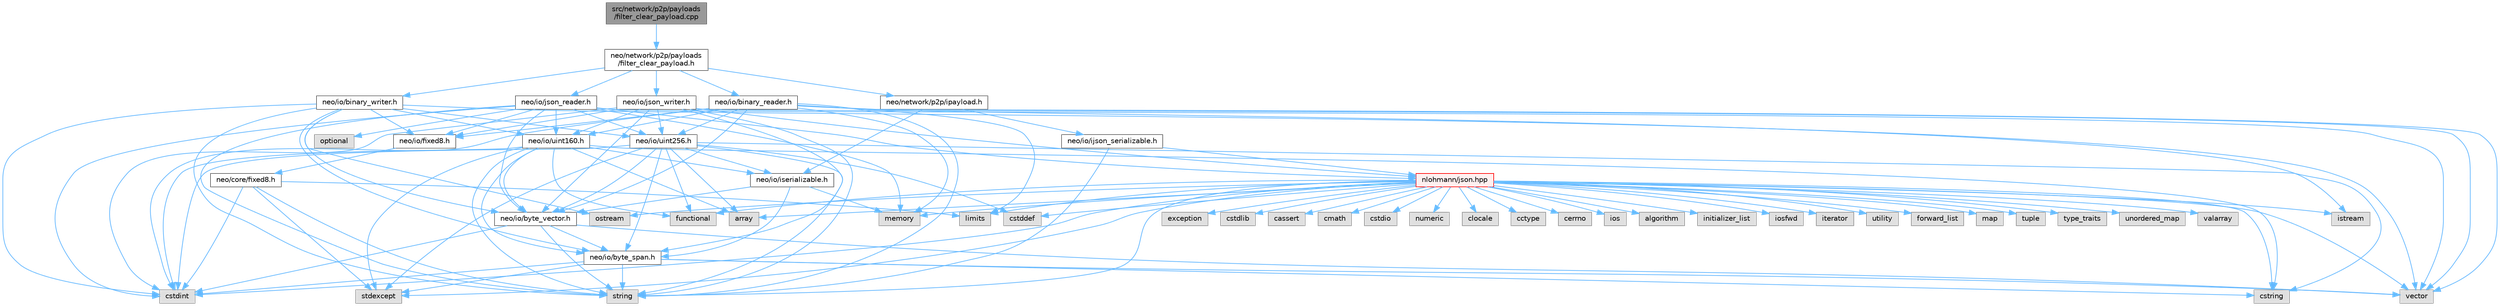 digraph "src/network/p2p/payloads/filter_clear_payload.cpp"
{
 // LATEX_PDF_SIZE
  bgcolor="transparent";
  edge [fontname=Helvetica,fontsize=10,labelfontname=Helvetica,labelfontsize=10];
  node [fontname=Helvetica,fontsize=10,shape=box,height=0.2,width=0.4];
  Node1 [id="Node000001",label="src/network/p2p/payloads\l/filter_clear_payload.cpp",height=0.2,width=0.4,color="gray40", fillcolor="grey60", style="filled", fontcolor="black",tooltip=" "];
  Node1 -> Node2 [id="edge118_Node000001_Node000002",color="steelblue1",style="solid",tooltip=" "];
  Node2 [id="Node000002",label="neo/network/p2p/payloads\l/filter_clear_payload.h",height=0.2,width=0.4,color="grey40", fillcolor="white", style="filled",URL="$filter__clear__payload_8h.html",tooltip=" "];
  Node2 -> Node3 [id="edge119_Node000002_Node000003",color="steelblue1",style="solid",tooltip=" "];
  Node3 [id="Node000003",label="neo/io/binary_reader.h",height=0.2,width=0.4,color="grey40", fillcolor="white", style="filled",URL="$binary__reader_8h.html",tooltip=" "];
  Node3 -> Node4 [id="edge120_Node000003_Node000004",color="steelblue1",style="solid",tooltip=" "];
  Node4 [id="Node000004",label="neo/io/byte_vector.h",height=0.2,width=0.4,color="grey40", fillcolor="white", style="filled",URL="$io_2byte__vector_8h.html",tooltip=" "];
  Node4 -> Node5 [id="edge121_Node000004_Node000005",color="steelblue1",style="solid",tooltip=" "];
  Node5 [id="Node000005",label="neo/io/byte_span.h",height=0.2,width=0.4,color="grey40", fillcolor="white", style="filled",URL="$io_2byte__span_8h.html",tooltip=" "];
  Node5 -> Node6 [id="edge122_Node000005_Node000006",color="steelblue1",style="solid",tooltip=" "];
  Node6 [id="Node000006",label="cstdint",height=0.2,width=0.4,color="grey60", fillcolor="#E0E0E0", style="filled",tooltip=" "];
  Node5 -> Node7 [id="edge123_Node000005_Node000007",color="steelblue1",style="solid",tooltip=" "];
  Node7 [id="Node000007",label="cstring",height=0.2,width=0.4,color="grey60", fillcolor="#E0E0E0", style="filled",tooltip=" "];
  Node5 -> Node8 [id="edge124_Node000005_Node000008",color="steelblue1",style="solid",tooltip=" "];
  Node8 [id="Node000008",label="stdexcept",height=0.2,width=0.4,color="grey60", fillcolor="#E0E0E0", style="filled",tooltip=" "];
  Node5 -> Node9 [id="edge125_Node000005_Node000009",color="steelblue1",style="solid",tooltip=" "];
  Node9 [id="Node000009",label="string",height=0.2,width=0.4,color="grey60", fillcolor="#E0E0E0", style="filled",tooltip=" "];
  Node5 -> Node10 [id="edge126_Node000005_Node000010",color="steelblue1",style="solid",tooltip=" "];
  Node10 [id="Node000010",label="vector",height=0.2,width=0.4,color="grey60", fillcolor="#E0E0E0", style="filled",tooltip=" "];
  Node4 -> Node6 [id="edge127_Node000004_Node000006",color="steelblue1",style="solid",tooltip=" "];
  Node4 -> Node9 [id="edge128_Node000004_Node000009",color="steelblue1",style="solid",tooltip=" "];
  Node4 -> Node10 [id="edge129_Node000004_Node000010",color="steelblue1",style="solid",tooltip=" "];
  Node3 -> Node11 [id="edge130_Node000003_Node000011",color="steelblue1",style="solid",tooltip=" "];
  Node11 [id="Node000011",label="neo/io/fixed8.h",height=0.2,width=0.4,color="grey40", fillcolor="white", style="filled",URL="$io_2fixed8_8h.html",tooltip=" "];
  Node11 -> Node12 [id="edge131_Node000011_Node000012",color="steelblue1",style="solid",tooltip=" "];
  Node12 [id="Node000012",label="neo/core/fixed8.h",height=0.2,width=0.4,color="grey40", fillcolor="white", style="filled",URL="$core_2fixed8_8h.html",tooltip=" "];
  Node12 -> Node6 [id="edge132_Node000012_Node000006",color="steelblue1",style="solid",tooltip=" "];
  Node12 -> Node13 [id="edge133_Node000012_Node000013",color="steelblue1",style="solid",tooltip=" "];
  Node13 [id="Node000013",label="limits",height=0.2,width=0.4,color="grey60", fillcolor="#E0E0E0", style="filled",tooltip=" "];
  Node12 -> Node8 [id="edge134_Node000012_Node000008",color="steelblue1",style="solid",tooltip=" "];
  Node12 -> Node9 [id="edge135_Node000012_Node000009",color="steelblue1",style="solid",tooltip=" "];
  Node3 -> Node14 [id="edge136_Node000003_Node000014",color="steelblue1",style="solid",tooltip=" "];
  Node14 [id="Node000014",label="neo/io/uint160.h",height=0.2,width=0.4,color="grey40", fillcolor="white", style="filled",URL="$uint160_8h.html",tooltip=" "];
  Node14 -> Node5 [id="edge137_Node000014_Node000005",color="steelblue1",style="solid",tooltip=" "];
  Node14 -> Node4 [id="edge138_Node000014_Node000004",color="steelblue1",style="solid",tooltip=" "];
  Node14 -> Node15 [id="edge139_Node000014_Node000015",color="steelblue1",style="solid",tooltip=" "];
  Node15 [id="Node000015",label="neo/io/iserializable.h",height=0.2,width=0.4,color="grey40", fillcolor="white", style="filled",URL="$iserializable_8h.html",tooltip=" "];
  Node15 -> Node5 [id="edge140_Node000015_Node000005",color="steelblue1",style="solid",tooltip=" "];
  Node15 -> Node4 [id="edge141_Node000015_Node000004",color="steelblue1",style="solid",tooltip=" "];
  Node15 -> Node16 [id="edge142_Node000015_Node000016",color="steelblue1",style="solid",tooltip=" "];
  Node16 [id="Node000016",label="memory",height=0.2,width=0.4,color="grey60", fillcolor="#E0E0E0", style="filled",tooltip=" "];
  Node14 -> Node17 [id="edge143_Node000014_Node000017",color="steelblue1",style="solid",tooltip=" "];
  Node17 [id="Node000017",label="array",height=0.2,width=0.4,color="grey60", fillcolor="#E0E0E0", style="filled",tooltip=" "];
  Node14 -> Node6 [id="edge144_Node000014_Node000006",color="steelblue1",style="solid",tooltip=" "];
  Node14 -> Node7 [id="edge145_Node000014_Node000007",color="steelblue1",style="solid",tooltip=" "];
  Node14 -> Node18 [id="edge146_Node000014_Node000018",color="steelblue1",style="solid",tooltip=" "];
  Node18 [id="Node000018",label="functional",height=0.2,width=0.4,color="grey60", fillcolor="#E0E0E0", style="filled",tooltip=" "];
  Node14 -> Node8 [id="edge147_Node000014_Node000008",color="steelblue1",style="solid",tooltip=" "];
  Node14 -> Node9 [id="edge148_Node000014_Node000009",color="steelblue1",style="solid",tooltip=" "];
  Node3 -> Node19 [id="edge149_Node000003_Node000019",color="steelblue1",style="solid",tooltip=" "];
  Node19 [id="Node000019",label="neo/io/uint256.h",height=0.2,width=0.4,color="grey40", fillcolor="white", style="filled",URL="$uint256_8h.html",tooltip=" "];
  Node19 -> Node5 [id="edge150_Node000019_Node000005",color="steelblue1",style="solid",tooltip=" "];
  Node19 -> Node4 [id="edge151_Node000019_Node000004",color="steelblue1",style="solid",tooltip=" "];
  Node19 -> Node15 [id="edge152_Node000019_Node000015",color="steelblue1",style="solid",tooltip=" "];
  Node19 -> Node17 [id="edge153_Node000019_Node000017",color="steelblue1",style="solid",tooltip=" "];
  Node19 -> Node20 [id="edge154_Node000019_Node000020",color="steelblue1",style="solid",tooltip=" "];
  Node20 [id="Node000020",label="cstddef",height=0.2,width=0.4,color="grey60", fillcolor="#E0E0E0", style="filled",tooltip=" "];
  Node19 -> Node6 [id="edge155_Node000019_Node000006",color="steelblue1",style="solid",tooltip=" "];
  Node19 -> Node7 [id="edge156_Node000019_Node000007",color="steelblue1",style="solid",tooltip=" "];
  Node19 -> Node18 [id="edge157_Node000019_Node000018",color="steelblue1",style="solid",tooltip=" "];
  Node19 -> Node8 [id="edge158_Node000019_Node000008",color="steelblue1",style="solid",tooltip=" "];
  Node19 -> Node9 [id="edge159_Node000019_Node000009",color="steelblue1",style="solid",tooltip=" "];
  Node3 -> Node6 [id="edge160_Node000003_Node000006",color="steelblue1",style="solid",tooltip=" "];
  Node3 -> Node21 [id="edge161_Node000003_Node000021",color="steelblue1",style="solid",tooltip=" "];
  Node21 [id="Node000021",label="istream",height=0.2,width=0.4,color="grey60", fillcolor="#E0E0E0", style="filled",tooltip=" "];
  Node3 -> Node13 [id="edge162_Node000003_Node000013",color="steelblue1",style="solid",tooltip=" "];
  Node3 -> Node16 [id="edge163_Node000003_Node000016",color="steelblue1",style="solid",tooltip=" "];
  Node3 -> Node9 [id="edge164_Node000003_Node000009",color="steelblue1",style="solid",tooltip=" "];
  Node3 -> Node10 [id="edge165_Node000003_Node000010",color="steelblue1",style="solid",tooltip=" "];
  Node2 -> Node22 [id="edge166_Node000002_Node000022",color="steelblue1",style="solid",tooltip=" "];
  Node22 [id="Node000022",label="neo/io/binary_writer.h",height=0.2,width=0.4,color="grey40", fillcolor="white", style="filled",URL="$binary__writer_8h.html",tooltip=" "];
  Node22 -> Node5 [id="edge167_Node000022_Node000005",color="steelblue1",style="solid",tooltip=" "];
  Node22 -> Node4 [id="edge168_Node000022_Node000004",color="steelblue1",style="solid",tooltip=" "];
  Node22 -> Node11 [id="edge169_Node000022_Node000011",color="steelblue1",style="solid",tooltip=" "];
  Node22 -> Node14 [id="edge170_Node000022_Node000014",color="steelblue1",style="solid",tooltip=" "];
  Node22 -> Node19 [id="edge171_Node000022_Node000019",color="steelblue1",style="solid",tooltip=" "];
  Node22 -> Node6 [id="edge172_Node000022_Node000006",color="steelblue1",style="solid",tooltip=" "];
  Node22 -> Node23 [id="edge173_Node000022_Node000023",color="steelblue1",style="solid",tooltip=" "];
  Node23 [id="Node000023",label="ostream",height=0.2,width=0.4,color="grey60", fillcolor="#E0E0E0", style="filled",tooltip=" "];
  Node22 -> Node9 [id="edge174_Node000022_Node000009",color="steelblue1",style="solid",tooltip=" "];
  Node22 -> Node10 [id="edge175_Node000022_Node000010",color="steelblue1",style="solid",tooltip=" "];
  Node2 -> Node24 [id="edge176_Node000002_Node000024",color="steelblue1",style="solid",tooltip=" "];
  Node24 [id="Node000024",label="neo/io/json_reader.h",height=0.2,width=0.4,color="grey40", fillcolor="white", style="filled",URL="$json__reader_8h.html",tooltip=" "];
  Node24 -> Node4 [id="edge177_Node000024_Node000004",color="steelblue1",style="solid",tooltip=" "];
  Node24 -> Node11 [id="edge178_Node000024_Node000011",color="steelblue1",style="solid",tooltip=" "];
  Node24 -> Node14 [id="edge179_Node000024_Node000014",color="steelblue1",style="solid",tooltip=" "];
  Node24 -> Node19 [id="edge180_Node000024_Node000019",color="steelblue1",style="solid",tooltip=" "];
  Node24 -> Node6 [id="edge181_Node000024_Node000006",color="steelblue1",style="solid",tooltip=" "];
  Node24 -> Node16 [id="edge182_Node000024_Node000016",color="steelblue1",style="solid",tooltip=" "];
  Node24 -> Node25 [id="edge183_Node000024_Node000025",color="steelblue1",style="solid",tooltip=" "];
  Node25 [id="Node000025",label="nlohmann/json.hpp",height=0.2,width=0.4,color="red", fillcolor="#FFF0F0", style="filled",URL="$json_8hpp.html",tooltip=" "];
  Node25 -> Node26 [id="edge184_Node000025_Node000026",color="steelblue1",style="solid",tooltip=" "];
  Node26 [id="Node000026",label="algorithm",height=0.2,width=0.4,color="grey60", fillcolor="#E0E0E0", style="filled",tooltip=" "];
  Node25 -> Node20 [id="edge185_Node000025_Node000020",color="steelblue1",style="solid",tooltip=" "];
  Node25 -> Node18 [id="edge186_Node000025_Node000018",color="steelblue1",style="solid",tooltip=" "];
  Node25 -> Node27 [id="edge187_Node000025_Node000027",color="steelblue1",style="solid",tooltip=" "];
  Node27 [id="Node000027",label="initializer_list",height=0.2,width=0.4,color="grey60", fillcolor="#E0E0E0", style="filled",tooltip=" "];
  Node25 -> Node28 [id="edge188_Node000025_Node000028",color="steelblue1",style="solid",tooltip=" "];
  Node28 [id="Node000028",label="iosfwd",height=0.2,width=0.4,color="grey60", fillcolor="#E0E0E0", style="filled",tooltip=" "];
  Node25 -> Node29 [id="edge189_Node000025_Node000029",color="steelblue1",style="solid",tooltip=" "];
  Node29 [id="Node000029",label="iterator",height=0.2,width=0.4,color="grey60", fillcolor="#E0E0E0", style="filled",tooltip=" "];
  Node25 -> Node16 [id="edge190_Node000025_Node000016",color="steelblue1",style="solid",tooltip=" "];
  Node25 -> Node9 [id="edge191_Node000025_Node000009",color="steelblue1",style="solid",tooltip=" "];
  Node25 -> Node30 [id="edge192_Node000025_Node000030",color="steelblue1",style="solid",tooltip=" "];
  Node30 [id="Node000030",label="utility",height=0.2,width=0.4,color="grey60", fillcolor="#E0E0E0", style="filled",tooltip=" "];
  Node25 -> Node10 [id="edge193_Node000025_Node000010",color="steelblue1",style="solid",tooltip=" "];
  Node25 -> Node17 [id="edge194_Node000025_Node000017",color="steelblue1",style="solid",tooltip=" "];
  Node25 -> Node31 [id="edge195_Node000025_Node000031",color="steelblue1",style="solid",tooltip=" "];
  Node31 [id="Node000031",label="forward_list",height=0.2,width=0.4,color="grey60", fillcolor="#E0E0E0", style="filled",tooltip=" "];
  Node25 -> Node32 [id="edge196_Node000025_Node000032",color="steelblue1",style="solid",tooltip=" "];
  Node32 [id="Node000032",label="map",height=0.2,width=0.4,color="grey60", fillcolor="#E0E0E0", style="filled",tooltip=" "];
  Node25 -> Node33 [id="edge197_Node000025_Node000033",color="steelblue1",style="solid",tooltip=" "];
  Node33 [id="Node000033",label="tuple",height=0.2,width=0.4,color="grey60", fillcolor="#E0E0E0", style="filled",tooltip=" "];
  Node25 -> Node34 [id="edge198_Node000025_Node000034",color="steelblue1",style="solid",tooltip=" "];
  Node34 [id="Node000034",label="type_traits",height=0.2,width=0.4,color="grey60", fillcolor="#E0E0E0", style="filled",tooltip=" "];
  Node25 -> Node35 [id="edge199_Node000025_Node000035",color="steelblue1",style="solid",tooltip=" "];
  Node35 [id="Node000035",label="unordered_map",height=0.2,width=0.4,color="grey60", fillcolor="#E0E0E0", style="filled",tooltip=" "];
  Node25 -> Node36 [id="edge200_Node000025_Node000036",color="steelblue1",style="solid",tooltip=" "];
  Node36 [id="Node000036",label="valarray",height=0.2,width=0.4,color="grey60", fillcolor="#E0E0E0", style="filled",tooltip=" "];
  Node25 -> Node37 [id="edge201_Node000025_Node000037",color="steelblue1",style="solid",tooltip=" "];
  Node37 [id="Node000037",label="exception",height=0.2,width=0.4,color="grey60", fillcolor="#E0E0E0", style="filled",tooltip=" "];
  Node25 -> Node8 [id="edge202_Node000025_Node000008",color="steelblue1",style="solid",tooltip=" "];
  Node25 -> Node6 [id="edge203_Node000025_Node000006",color="steelblue1",style="solid",tooltip=" "];
  Node25 -> Node38 [id="edge204_Node000025_Node000038",color="steelblue1",style="solid",tooltip=" "];
  Node38 [id="Node000038",label="cstdlib",height=0.2,width=0.4,color="grey60", fillcolor="#E0E0E0", style="filled",tooltip=" "];
  Node25 -> Node39 [id="edge205_Node000025_Node000039",color="steelblue1",style="solid",tooltip=" "];
  Node39 [id="Node000039",label="cassert",height=0.2,width=0.4,color="grey60", fillcolor="#E0E0E0", style="filled",tooltip=" "];
  Node25 -> Node13 [id="edge206_Node000025_Node000013",color="steelblue1",style="solid",tooltip=" "];
  Node25 -> Node7 [id="edge207_Node000025_Node000007",color="steelblue1",style="solid",tooltip=" "];
  Node25 -> Node40 [id="edge208_Node000025_Node000040",color="steelblue1",style="solid",tooltip=" "];
  Node40 [id="Node000040",label="cmath",height=0.2,width=0.4,color="grey60", fillcolor="#E0E0E0", style="filled",tooltip=" "];
  Node25 -> Node41 [id="edge209_Node000025_Node000041",color="steelblue1",style="solid",tooltip=" "];
  Node41 [id="Node000041",label="cstdio",height=0.2,width=0.4,color="grey60", fillcolor="#E0E0E0", style="filled",tooltip=" "];
  Node25 -> Node42 [id="edge210_Node000025_Node000042",color="steelblue1",style="solid",tooltip=" "];
  Node42 [id="Node000042",label="numeric",height=0.2,width=0.4,color="grey60", fillcolor="#E0E0E0", style="filled",tooltip=" "];
  Node25 -> Node21 [id="edge211_Node000025_Node000021",color="steelblue1",style="solid",tooltip=" "];
  Node25 -> Node43 [id="edge212_Node000025_Node000043",color="steelblue1",style="solid",tooltip=" "];
  Node43 [id="Node000043",label="clocale",height=0.2,width=0.4,color="grey60", fillcolor="#E0E0E0", style="filled",tooltip=" "];
  Node25 -> Node44 [id="edge213_Node000025_Node000044",color="steelblue1",style="solid",tooltip=" "];
  Node44 [id="Node000044",label="cctype",height=0.2,width=0.4,color="grey60", fillcolor="#E0E0E0", style="filled",tooltip=" "];
  Node25 -> Node45 [id="edge214_Node000025_Node000045",color="steelblue1",style="solid",tooltip=" "];
  Node45 [id="Node000045",label="cerrno",height=0.2,width=0.4,color="grey60", fillcolor="#E0E0E0", style="filled",tooltip=" "];
  Node25 -> Node46 [id="edge215_Node000025_Node000046",color="steelblue1",style="solid",tooltip=" "];
  Node46 [id="Node000046",label="ios",height=0.2,width=0.4,color="grey60", fillcolor="#E0E0E0", style="filled",tooltip=" "];
  Node25 -> Node23 [id="edge216_Node000025_Node000023",color="steelblue1",style="solid",tooltip=" "];
  Node24 -> Node48 [id="edge217_Node000024_Node000048",color="steelblue1",style="solid",tooltip=" "];
  Node48 [id="Node000048",label="optional",height=0.2,width=0.4,color="grey60", fillcolor="#E0E0E0", style="filled",tooltip=" "];
  Node24 -> Node9 [id="edge218_Node000024_Node000009",color="steelblue1",style="solid",tooltip=" "];
  Node24 -> Node10 [id="edge219_Node000024_Node000010",color="steelblue1",style="solid",tooltip=" "];
  Node2 -> Node49 [id="edge220_Node000002_Node000049",color="steelblue1",style="solid",tooltip=" "];
  Node49 [id="Node000049",label="neo/io/json_writer.h",height=0.2,width=0.4,color="grey40", fillcolor="white", style="filled",URL="$json__writer_8h.html",tooltip=" "];
  Node49 -> Node5 [id="edge221_Node000049_Node000005",color="steelblue1",style="solid",tooltip=" "];
  Node49 -> Node4 [id="edge222_Node000049_Node000004",color="steelblue1",style="solid",tooltip=" "];
  Node49 -> Node11 [id="edge223_Node000049_Node000011",color="steelblue1",style="solid",tooltip=" "];
  Node49 -> Node14 [id="edge224_Node000049_Node000014",color="steelblue1",style="solid",tooltip=" "];
  Node49 -> Node19 [id="edge225_Node000049_Node000019",color="steelblue1",style="solid",tooltip=" "];
  Node49 -> Node6 [id="edge226_Node000049_Node000006",color="steelblue1",style="solid",tooltip=" "];
  Node49 -> Node25 [id="edge227_Node000049_Node000025",color="steelblue1",style="solid",tooltip=" "];
  Node49 -> Node9 [id="edge228_Node000049_Node000009",color="steelblue1",style="solid",tooltip=" "];
  Node49 -> Node10 [id="edge229_Node000049_Node000010",color="steelblue1",style="solid",tooltip=" "];
  Node2 -> Node50 [id="edge230_Node000002_Node000050",color="steelblue1",style="solid",tooltip=" "];
  Node50 [id="Node000050",label="neo/network/p2p/ipayload.h",height=0.2,width=0.4,color="grey40", fillcolor="white", style="filled",URL="$p2p_2ipayload_8h.html",tooltip=" "];
  Node50 -> Node51 [id="edge231_Node000050_Node000051",color="steelblue1",style="solid",tooltip=" "];
  Node51 [id="Node000051",label="neo/io/ijson_serializable.h",height=0.2,width=0.4,color="grey40", fillcolor="white", style="filled",URL="$ijson__serializable_8h.html",tooltip=" "];
  Node51 -> Node25 [id="edge232_Node000051_Node000025",color="steelblue1",style="solid",tooltip=" "];
  Node51 -> Node9 [id="edge233_Node000051_Node000009",color="steelblue1",style="solid",tooltip=" "];
  Node50 -> Node15 [id="edge234_Node000050_Node000015",color="steelblue1",style="solid",tooltip=" "];
}
